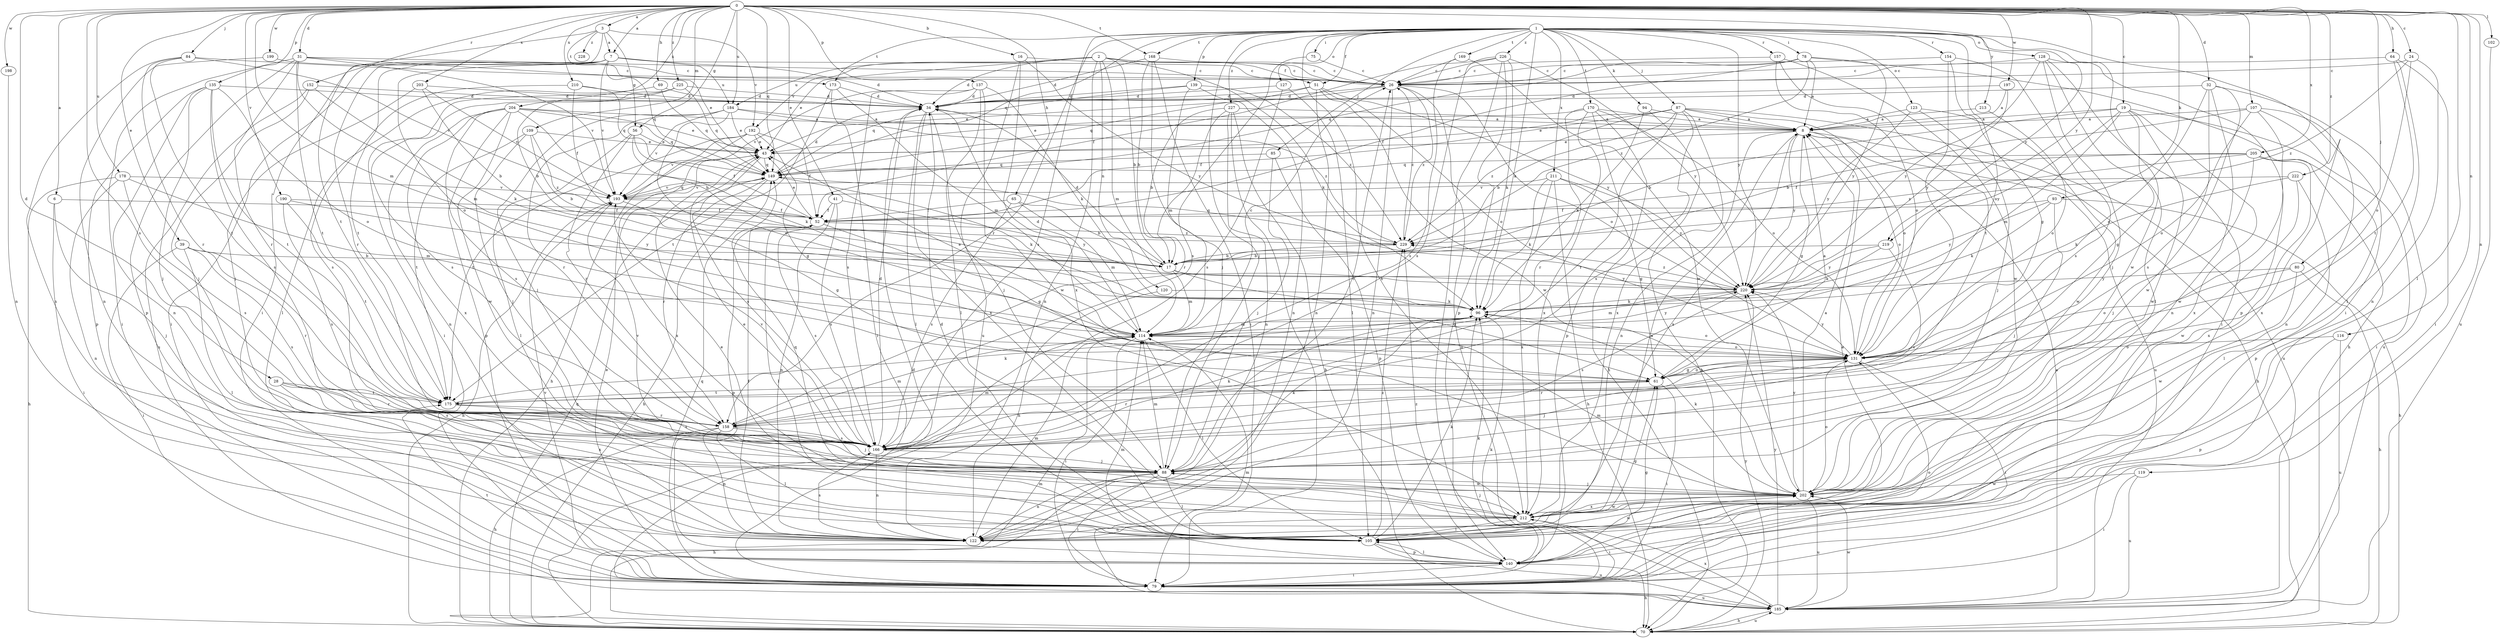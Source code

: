 strict digraph  {
0;
1;
2;
3;
6;
7;
8;
16;
17;
19;
24;
26;
28;
31;
32;
34;
39;
41;
43;
51;
52;
56;
61;
64;
65;
69;
70;
75;
78;
79;
80;
84;
85;
87;
88;
93;
94;
96;
102;
105;
107;
109;
114;
116;
119;
120;
122;
123;
127;
128;
131;
135;
137;
139;
140;
149;
152;
154;
157;
158;
166;
168;
169;
170;
173;
175;
178;
184;
185;
190;
192;
193;
197;
198;
199;
202;
203;
204;
205;
210;
211;
212;
213;
219;
220;
222;
225;
226;
227;
228;
229;
0 -> 3  [label=a];
0 -> 6  [label=a];
0 -> 7  [label=a];
0 -> 16  [label=b];
0 -> 19  [label=c];
0 -> 24  [label=c];
0 -> 28  [label=d];
0 -> 31  [label=d];
0 -> 32  [label=d];
0 -> 39  [label=e];
0 -> 41  [label=e];
0 -> 56  [label=g];
0 -> 64  [label=h];
0 -> 65  [label=h];
0 -> 69  [label=h];
0 -> 80  [label=j];
0 -> 84  [label=j];
0 -> 93  [label=k];
0 -> 102  [label=l];
0 -> 105  [label=l];
0 -> 107  [label=m];
0 -> 109  [label=m];
0 -> 114  [label=m];
0 -> 116  [label=n];
0 -> 119  [label=n];
0 -> 135  [label=p];
0 -> 137  [label=p];
0 -> 149  [label=q];
0 -> 152  [label=r];
0 -> 166  [label=s];
0 -> 168  [label=t];
0 -> 178  [label=u];
0 -> 184  [label=u];
0 -> 190  [label=v];
0 -> 197  [label=w];
0 -> 198  [label=w];
0 -> 199  [label=w];
0 -> 203  [label=x];
0 -> 204  [label=x];
0 -> 205  [label=x];
0 -> 210  [label=x];
0 -> 213  [label=y];
0 -> 219  [label=y];
0 -> 222  [label=z];
0 -> 225  [label=z];
1 -> 51  [label=f];
1 -> 75  [label=i];
1 -> 78  [label=i];
1 -> 79  [label=i];
1 -> 85  [label=j];
1 -> 87  [label=j];
1 -> 88  [label=j];
1 -> 94  [label=k];
1 -> 96  [label=k];
1 -> 123  [label=o];
1 -> 127  [label=o];
1 -> 128  [label=o];
1 -> 131  [label=o];
1 -> 139  [label=p];
1 -> 149  [label=q];
1 -> 154  [label=r];
1 -> 157  [label=r];
1 -> 158  [label=r];
1 -> 166  [label=s];
1 -> 168  [label=t];
1 -> 169  [label=t];
1 -> 170  [label=t];
1 -> 173  [label=t];
1 -> 202  [label=w];
1 -> 211  [label=x];
1 -> 212  [label=x];
1 -> 219  [label=y];
1 -> 220  [label=y];
1 -> 226  [label=z];
1 -> 227  [label=z];
2 -> 17  [label=b];
2 -> 26  [label=c];
2 -> 34  [label=d];
2 -> 43  [label=e];
2 -> 51  [label=f];
2 -> 96  [label=k];
2 -> 114  [label=m];
2 -> 120  [label=n];
2 -> 122  [label=n];
2 -> 184  [label=u];
2 -> 192  [label=v];
3 -> 7  [label=a];
3 -> 56  [label=g];
3 -> 79  [label=i];
3 -> 173  [label=t];
3 -> 175  [label=t];
3 -> 192  [label=v];
3 -> 228  [label=z];
6 -> 52  [label=f];
6 -> 79  [label=i];
6 -> 88  [label=j];
7 -> 26  [label=c];
7 -> 34  [label=d];
7 -> 79  [label=i];
7 -> 131  [label=o];
7 -> 149  [label=q];
7 -> 158  [label=r];
7 -> 175  [label=t];
7 -> 184  [label=u];
7 -> 193  [label=v];
8 -> 43  [label=e];
8 -> 61  [label=g];
8 -> 70  [label=h];
8 -> 122  [label=n];
8 -> 131  [label=o];
8 -> 185  [label=u];
8 -> 212  [label=x];
8 -> 220  [label=y];
16 -> 26  [label=c];
16 -> 185  [label=u];
16 -> 212  [label=x];
16 -> 220  [label=y];
17 -> 34  [label=d];
17 -> 61  [label=g];
17 -> 114  [label=m];
17 -> 220  [label=y];
19 -> 8  [label=a];
19 -> 17  [label=b];
19 -> 61  [label=g];
19 -> 79  [label=i];
19 -> 114  [label=m];
19 -> 202  [label=w];
19 -> 212  [label=x];
19 -> 220  [label=y];
24 -> 26  [label=c];
24 -> 122  [label=n];
24 -> 131  [label=o];
24 -> 229  [label=z];
26 -> 34  [label=d];
26 -> 43  [label=e];
26 -> 122  [label=n];
26 -> 131  [label=o];
26 -> 185  [label=u];
26 -> 229  [label=z];
28 -> 158  [label=r];
28 -> 166  [label=s];
28 -> 175  [label=t];
28 -> 212  [label=x];
31 -> 26  [label=c];
31 -> 43  [label=e];
31 -> 79  [label=i];
31 -> 114  [label=m];
31 -> 140  [label=p];
31 -> 158  [label=r];
31 -> 175  [label=t];
31 -> 193  [label=v];
32 -> 34  [label=d];
32 -> 122  [label=n];
32 -> 131  [label=o];
32 -> 166  [label=s];
32 -> 185  [label=u];
32 -> 202  [label=w];
34 -> 8  [label=a];
34 -> 88  [label=j];
34 -> 105  [label=l];
34 -> 212  [label=x];
39 -> 17  [label=b];
39 -> 79  [label=i];
39 -> 105  [label=l];
39 -> 158  [label=r];
39 -> 166  [label=s];
41 -> 52  [label=f];
41 -> 122  [label=n];
41 -> 166  [label=s];
41 -> 220  [label=y];
43 -> 149  [label=q];
43 -> 166  [label=s];
43 -> 212  [label=x];
51 -> 34  [label=d];
51 -> 122  [label=n];
51 -> 131  [label=o];
51 -> 149  [label=q];
51 -> 202  [label=w];
51 -> 220  [label=y];
52 -> 43  [label=e];
52 -> 61  [label=g];
52 -> 105  [label=l];
52 -> 140  [label=p];
52 -> 166  [label=s];
52 -> 229  [label=z];
56 -> 43  [label=e];
56 -> 52  [label=f];
56 -> 96  [label=k];
56 -> 105  [label=l];
56 -> 158  [label=r];
61 -> 8  [label=a];
61 -> 79  [label=i];
61 -> 131  [label=o];
61 -> 158  [label=r];
61 -> 175  [label=t];
64 -> 26  [label=c];
64 -> 79  [label=i];
64 -> 105  [label=l];
64 -> 175  [label=t];
65 -> 17  [label=b];
65 -> 52  [label=f];
65 -> 114  [label=m];
65 -> 166  [label=s];
69 -> 34  [label=d];
69 -> 105  [label=l];
69 -> 149  [label=q];
70 -> 34  [label=d];
70 -> 114  [label=m];
70 -> 149  [label=q];
70 -> 185  [label=u];
70 -> 220  [label=y];
75 -> 26  [label=c];
75 -> 166  [label=s];
78 -> 8  [label=a];
78 -> 26  [label=c];
78 -> 52  [label=f];
78 -> 70  [label=h];
78 -> 149  [label=q];
78 -> 220  [label=y];
78 -> 229  [label=z];
79 -> 43  [label=e];
79 -> 96  [label=k];
79 -> 131  [label=o];
79 -> 149  [label=q];
79 -> 175  [label=t];
79 -> 185  [label=u];
79 -> 193  [label=v];
80 -> 70  [label=h];
80 -> 131  [label=o];
80 -> 202  [label=w];
80 -> 220  [label=y];
84 -> 26  [label=c];
84 -> 122  [label=n];
84 -> 158  [label=r];
84 -> 175  [label=t];
84 -> 193  [label=v];
85 -> 88  [label=j];
85 -> 140  [label=p];
85 -> 149  [label=q];
87 -> 8  [label=a];
87 -> 17  [label=b];
87 -> 43  [label=e];
87 -> 52  [label=f];
87 -> 131  [label=o];
87 -> 158  [label=r];
87 -> 166  [label=s];
87 -> 185  [label=u];
87 -> 212  [label=x];
87 -> 229  [label=z];
88 -> 26  [label=c];
88 -> 70  [label=h];
88 -> 79  [label=i];
88 -> 96  [label=k];
88 -> 105  [label=l];
88 -> 114  [label=m];
88 -> 122  [label=n];
88 -> 193  [label=v];
88 -> 202  [label=w];
93 -> 52  [label=f];
93 -> 70  [label=h];
93 -> 88  [label=j];
93 -> 96  [label=k];
93 -> 220  [label=y];
94 -> 8  [label=a];
94 -> 70  [label=h];
94 -> 96  [label=k];
96 -> 114  [label=m];
96 -> 131  [label=o];
102 -> 185  [label=u];
105 -> 34  [label=d];
105 -> 43  [label=e];
105 -> 61  [label=g];
105 -> 96  [label=k];
105 -> 140  [label=p];
105 -> 185  [label=u];
105 -> 202  [label=w];
105 -> 229  [label=z];
107 -> 8  [label=a];
107 -> 17  [label=b];
107 -> 122  [label=n];
107 -> 131  [label=o];
107 -> 202  [label=w];
107 -> 212  [label=x];
109 -> 17  [label=b];
109 -> 43  [label=e];
109 -> 88  [label=j];
109 -> 175  [label=t];
109 -> 229  [label=z];
114 -> 26  [label=c];
114 -> 34  [label=d];
114 -> 43  [label=e];
114 -> 79  [label=i];
114 -> 105  [label=l];
114 -> 131  [label=o];
114 -> 220  [label=y];
116 -> 131  [label=o];
116 -> 140  [label=p];
116 -> 185  [label=u];
119 -> 79  [label=i];
119 -> 185  [label=u];
119 -> 202  [label=w];
120 -> 96  [label=k];
120 -> 122  [label=n];
122 -> 8  [label=a];
122 -> 52  [label=f];
122 -> 114  [label=m];
122 -> 166  [label=s];
123 -> 8  [label=a];
123 -> 88  [label=j];
123 -> 202  [label=w];
123 -> 220  [label=y];
127 -> 34  [label=d];
127 -> 105  [label=l];
127 -> 166  [label=s];
128 -> 26  [label=c];
128 -> 79  [label=i];
128 -> 88  [label=j];
128 -> 105  [label=l];
128 -> 140  [label=p];
128 -> 220  [label=y];
131 -> 61  [label=g];
131 -> 79  [label=i];
131 -> 88  [label=j];
131 -> 158  [label=r];
131 -> 220  [label=y];
135 -> 34  [label=d];
135 -> 88  [label=j];
135 -> 122  [label=n];
135 -> 131  [label=o];
135 -> 140  [label=p];
135 -> 166  [label=s];
135 -> 175  [label=t];
137 -> 34  [label=d];
137 -> 96  [label=k];
137 -> 105  [label=l];
137 -> 166  [label=s];
137 -> 193  [label=v];
137 -> 202  [label=w];
139 -> 34  [label=d];
139 -> 114  [label=m];
139 -> 122  [label=n];
139 -> 149  [label=q];
139 -> 229  [label=z];
140 -> 8  [label=a];
140 -> 61  [label=g];
140 -> 70  [label=h];
140 -> 79  [label=i];
140 -> 96  [label=k];
140 -> 105  [label=l];
140 -> 114  [label=m];
140 -> 229  [label=z];
149 -> 34  [label=d];
149 -> 70  [label=h];
149 -> 96  [label=k];
149 -> 158  [label=r];
149 -> 193  [label=v];
152 -> 34  [label=d];
152 -> 88  [label=j];
152 -> 96  [label=k];
152 -> 185  [label=u];
154 -> 26  [label=c];
154 -> 61  [label=g];
154 -> 131  [label=o];
154 -> 166  [label=s];
157 -> 26  [label=c];
157 -> 131  [label=o];
157 -> 175  [label=t];
157 -> 202  [label=w];
158 -> 70  [label=h];
158 -> 88  [label=j];
158 -> 105  [label=l];
158 -> 114  [label=m];
158 -> 122  [label=n];
158 -> 166  [label=s];
166 -> 34  [label=d];
166 -> 88  [label=j];
166 -> 96  [label=k];
166 -> 114  [label=m];
166 -> 122  [label=n];
166 -> 193  [label=v];
168 -> 17  [label=b];
168 -> 26  [label=c];
168 -> 34  [label=d];
168 -> 79  [label=i];
168 -> 88  [label=j];
169 -> 26  [label=c];
169 -> 166  [label=s];
169 -> 202  [label=w];
170 -> 8  [label=a];
170 -> 43  [label=e];
170 -> 70  [label=h];
170 -> 131  [label=o];
170 -> 140  [label=p];
170 -> 158  [label=r];
170 -> 212  [label=x];
173 -> 34  [label=d];
173 -> 79  [label=i];
173 -> 114  [label=m];
173 -> 175  [label=t];
175 -> 96  [label=k];
175 -> 158  [label=r];
175 -> 166  [label=s];
178 -> 70  [label=h];
178 -> 114  [label=m];
178 -> 122  [label=n];
178 -> 166  [label=s];
178 -> 193  [label=v];
184 -> 8  [label=a];
184 -> 43  [label=e];
184 -> 88  [label=j];
184 -> 131  [label=o];
184 -> 158  [label=r];
184 -> 193  [label=v];
184 -> 229  [label=z];
185 -> 8  [label=a];
185 -> 70  [label=h];
185 -> 114  [label=m];
185 -> 202  [label=w];
185 -> 212  [label=x];
185 -> 220  [label=y];
190 -> 52  [label=f];
190 -> 166  [label=s];
190 -> 175  [label=t];
190 -> 220  [label=y];
192 -> 43  [label=e];
192 -> 52  [label=f];
192 -> 61  [label=g];
192 -> 70  [label=h];
192 -> 175  [label=t];
192 -> 193  [label=v];
193 -> 52  [label=f];
193 -> 61  [label=g];
193 -> 70  [label=h];
193 -> 149  [label=q];
197 -> 8  [label=a];
197 -> 34  [label=d];
197 -> 220  [label=y];
198 -> 122  [label=n];
199 -> 26  [label=c];
199 -> 122  [label=n];
202 -> 8  [label=a];
202 -> 43  [label=e];
202 -> 88  [label=j];
202 -> 96  [label=k];
202 -> 114  [label=m];
202 -> 131  [label=o];
202 -> 185  [label=u];
202 -> 212  [label=x];
202 -> 220  [label=y];
203 -> 17  [label=b];
203 -> 34  [label=d];
203 -> 88  [label=j];
203 -> 193  [label=v];
204 -> 8  [label=a];
204 -> 17  [label=b];
204 -> 43  [label=e];
204 -> 122  [label=n];
204 -> 140  [label=p];
204 -> 149  [label=q];
204 -> 166  [label=s];
204 -> 202  [label=w];
204 -> 212  [label=x];
205 -> 52  [label=f];
205 -> 88  [label=j];
205 -> 140  [label=p];
205 -> 149  [label=q];
205 -> 212  [label=x];
205 -> 229  [label=z];
210 -> 34  [label=d];
210 -> 52  [label=f];
210 -> 149  [label=q];
210 -> 166  [label=s];
211 -> 61  [label=g];
211 -> 70  [label=h];
211 -> 96  [label=k];
211 -> 193  [label=v];
211 -> 212  [label=x];
211 -> 220  [label=y];
212 -> 79  [label=i];
212 -> 88  [label=j];
212 -> 105  [label=l];
212 -> 122  [label=n];
212 -> 149  [label=q];
212 -> 202  [label=w];
213 -> 8  [label=a];
213 -> 131  [label=o];
219 -> 17  [label=b];
219 -> 96  [label=k];
219 -> 166  [label=s];
219 -> 220  [label=y];
220 -> 96  [label=k];
220 -> 114  [label=m];
220 -> 166  [label=s];
220 -> 229  [label=z];
222 -> 96  [label=k];
222 -> 105  [label=l];
222 -> 193  [label=v];
222 -> 202  [label=w];
225 -> 17  [label=b];
225 -> 34  [label=d];
225 -> 79  [label=i];
225 -> 149  [label=q];
225 -> 166  [label=s];
226 -> 26  [label=c];
226 -> 52  [label=f];
226 -> 79  [label=i];
226 -> 96  [label=k];
226 -> 140  [label=p];
226 -> 166  [label=s];
226 -> 220  [label=y];
227 -> 8  [label=a];
227 -> 17  [label=b];
227 -> 70  [label=h];
227 -> 79  [label=i];
227 -> 122  [label=n];
227 -> 158  [label=r];
229 -> 17  [label=b];
229 -> 26  [label=c];
229 -> 149  [label=q];
}
